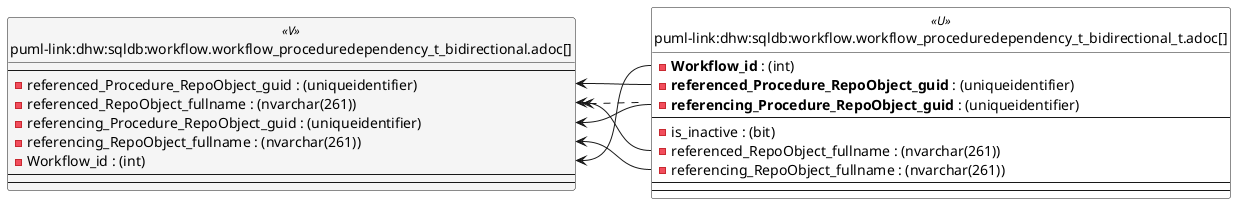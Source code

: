 @startuml
left to right direction
'top to bottom direction
hide circle
'avoide "." issues:
set namespaceSeparator none


skinparam class {
  BackgroundColor White
  BackgroundColor<<FN>> Yellow
  BackgroundColor<<FS>> Yellow
  BackgroundColor<<FT>> LightGray
  BackgroundColor<<IF>> Yellow
  BackgroundColor<<IS>> Yellow
  BackgroundColor<<P>> Aqua
  BackgroundColor<<PC>> Aqua
  BackgroundColor<<SN>> Yellow
  BackgroundColor<<SO>> SlateBlue
  BackgroundColor<<TF>> LightGray
  BackgroundColor<<TR>> Tomato
  BackgroundColor<<U>> White
  BackgroundColor<<V>> WhiteSmoke
  BackgroundColor<<X>> Aqua
  BackgroundColor<<external>> AliceBlue
}


entity "puml-link:dhw:sqldb:workflow.workflow_proceduredependency_t_bidirectional.adoc[]" as workflow.Workflow_ProcedureDependency_T_bidirectional << V >> {
  --
  - referenced_Procedure_RepoObject_guid : (uniqueidentifier)
  - referenced_RepoObject_fullname : (nvarchar(261))
  - referencing_Procedure_RepoObject_guid : (uniqueidentifier)
  - referencing_RepoObject_fullname : (nvarchar(261))
  - Workflow_id : (int)
  --
  --
}

entity "puml-link:dhw:sqldb:workflow.workflow_proceduredependency_t_bidirectional_t.adoc[]" as workflow.Workflow_ProcedureDependency_T_bidirectional_T << U >> {
  - **Workflow_id** : (int)
  - **referenced_Procedure_RepoObject_guid** : (uniqueidentifier)
  - **referencing_Procedure_RepoObject_guid** : (uniqueidentifier)
  --
  - is_inactive : (bit)
  - referenced_RepoObject_fullname : (nvarchar(261))
  - referencing_RepoObject_fullname : (nvarchar(261))
  --
  --
}

workflow.Workflow_ProcedureDependency_T_bidirectional <.. workflow.Workflow_ProcedureDependency_T_bidirectional_T
"workflow.Workflow_ProcedureDependency_T_bidirectional::referenced_Procedure_RepoObject_guid" <-- "workflow.Workflow_ProcedureDependency_T_bidirectional_T::referenced_Procedure_RepoObject_guid"
"workflow.Workflow_ProcedureDependency_T_bidirectional::referenced_RepoObject_fullname" <-- "workflow.Workflow_ProcedureDependency_T_bidirectional_T::referenced_RepoObject_fullname"
"workflow.Workflow_ProcedureDependency_T_bidirectional::referencing_Procedure_RepoObject_guid" <-- "workflow.Workflow_ProcedureDependency_T_bidirectional_T::referencing_Procedure_RepoObject_guid"
"workflow.Workflow_ProcedureDependency_T_bidirectional::referencing_RepoObject_fullname" <-- "workflow.Workflow_ProcedureDependency_T_bidirectional_T::referencing_RepoObject_fullname"
"workflow.Workflow_ProcedureDependency_T_bidirectional::Workflow_id" <-- "workflow.Workflow_ProcedureDependency_T_bidirectional_T::Workflow_id"
@enduml

